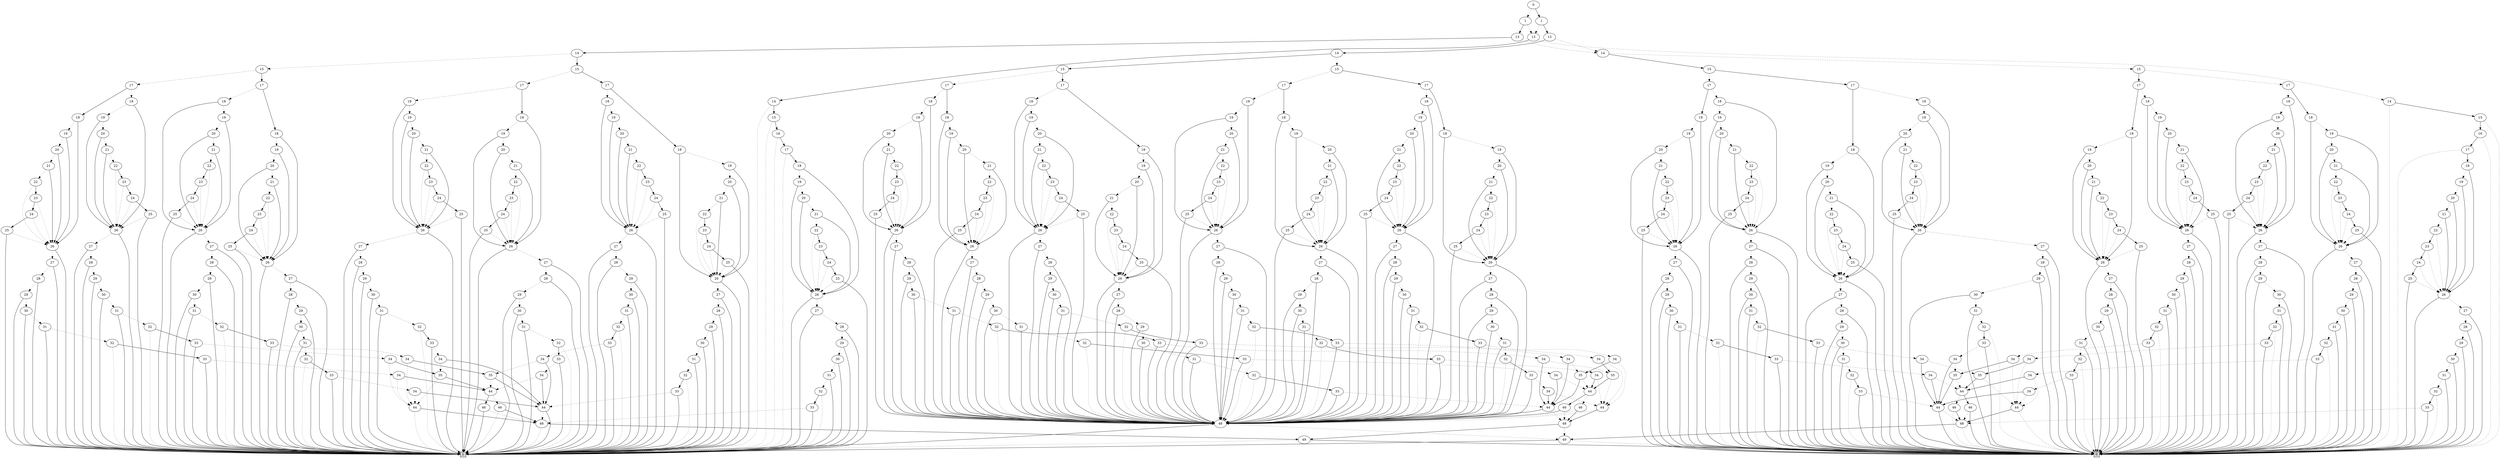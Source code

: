 digraph G {
0 [shape=box, label="0", style=filled, shape=box, height=0.3, width=0.3];
1 [shape=box, label="1", style=filled, shape=box, height=0.3, width=0.3];
161627 [label="0"];
161627 -> 161553 [style=dotted];
161627 -> 161626 [style=filled];
161553 [label="1"];
161553 -> 161551 [style=dotted];
161553 -> 161552 [style=filled];
161551 [label="13"];
161551 -> 155131 [style=dotted];
161551 -> 156282 [style=filled];
155131 [label="14"];
155131 -> 0 [style=dotted];
155131 -> 155130 [style=filled];
155130 [label="15"];
155130 -> 0 [style=dotted];
155130 -> 155129 [style=filled];
155129 [label="16"];
155129 -> 0 [style=dotted];
155129 -> 155128 [style=filled];
155128 [label="17"];
155128 -> 0 [style=dotted];
155128 -> 155091 [style=filled];
155091 [label="18"];
155091 -> 155090 [style=dotted];
155091 -> 42716 [style=filled];
155090 [label="19"];
155090 -> 155089 [style=dotted];
155090 -> 42716 [style=filled];
155089 [label="20"];
155089 -> 155088 [style=dotted];
155089 -> 42716 [style=filled];
155088 [label="21"];
155088 -> 155087 [style=dotted];
155088 -> 42716 [style=filled];
155087 [label="22"];
155087 -> 42716 [style=dotted];
155087 -> 155086 [style=filled];
42716 [label="26"];
42716 -> 42715 [style=dotted];
42716 -> 0 [style=filled];
42715 [label="27"];
42715 -> 42714 [style=dotted];
42715 -> 0 [style=filled];
42714 [label="28"];
42714 -> 42713 [style=dotted];
42714 -> 0 [style=filled];
42713 [label="29"];
42713 -> 42712 [style=dotted];
42713 -> 0 [style=filled];
42712 [label="30"];
42712 -> 42711 [style=dotted];
42712 -> 0 [style=filled];
42711 [label="31"];
42711 -> 42710 [style=dotted];
42711 -> 0 [style=filled];
42710 [label="32"];
42710 -> 0 [style=dotted];
42710 -> 42709 [style=filled];
42709 [label="33"];
42709 -> 4598 [style=dotted];
42709 -> 0 [style=filled];
4598 [label="48"];
4598 -> 0 [style=dotted];
4598 -> 100 [style=filled];
100 [label="49"];
100 -> 0 [style=dotted];
100 -> 1 [style=filled];
155086 [label="23"];
155086 -> 42716 [style=dotted];
155086 -> 155085 [style=filled];
155085 [label="24"];
155085 -> 42716 [style=dotted];
155085 -> 155084 [style=filled];
155084 [label="25"];
155084 -> 42716 [style=dotted];
155084 -> 0 [style=filled];
156282 [label="14"];
156282 -> 1 [style=dotted];
156282 -> 156281 [style=filled];
156281 [label="15"];
156281 -> 1 [style=dotted];
156281 -> 156280 [style=filled];
156280 [label="16"];
156280 -> 1 [style=dotted];
156280 -> 156279 [style=filled];
156279 [label="17"];
156279 -> 1 [style=dotted];
156279 -> 155099 [style=filled];
155099 [label="18"];
155099 -> 155098 [style=dotted];
155099 -> 90773 [style=filled];
155098 [label="19"];
155098 -> 155097 [style=dotted];
155098 -> 90773 [style=filled];
155097 [label="20"];
155097 -> 155096 [style=dotted];
155097 -> 90773 [style=filled];
155096 [label="21"];
155096 -> 155095 [style=dotted];
155096 -> 90773 [style=filled];
155095 [label="22"];
155095 -> 90773 [style=dotted];
155095 -> 155094 [style=filled];
90773 [label="26"];
90773 -> 90772 [style=dotted];
90773 -> 1 [style=filled];
90772 [label="27"];
90772 -> 90771 [style=dotted];
90772 -> 1 [style=filled];
90771 [label="28"];
90771 -> 90770 [style=dotted];
90771 -> 1 [style=filled];
90770 [label="29"];
90770 -> 90769 [style=dotted];
90770 -> 1 [style=filled];
90769 [label="30"];
90769 -> 90768 [style=dotted];
90769 -> 1 [style=filled];
90768 [label="31"];
90768 -> 90767 [style=dotted];
90768 -> 1 [style=filled];
90767 [label="32"];
90767 -> 1 [style=dotted];
90767 -> 90766 [style=filled];
90766 [label="33"];
90766 -> 4600 [style=dotted];
90766 -> 1 [style=filled];
4600 [label="48"];
4600 -> 1 [style=dotted];
4600 -> 101 [style=filled];
101 [label="49"];
101 -> 1 [style=dotted];
101 -> 0 [style=filled];
155094 [label="23"];
155094 -> 90773 [style=dotted];
155094 -> 155093 [style=filled];
155093 [label="24"];
155093 -> 90773 [style=dotted];
155093 -> 155092 [style=filled];
155092 [label="25"];
155092 -> 90773 [style=dotted];
155092 -> 1 [style=filled];
161552 [label="13"];
161552 -> 161255 [style=dotted];
161552 -> 161400 [style=filled];
161255 [label="14"];
161255 -> 161219 [style=dotted];
161255 -> 161254 [style=filled];
161219 [label="15"];
161219 -> 161201 [style=dotted];
161219 -> 161218 [style=filled];
161201 [label="17"];
161201 -> 161192 [style=dotted];
161201 -> 161200 [style=filled];
161192 [label="18"];
161192 -> 161191 [style=dotted];
161192 -> 150350 [style=filled];
161191 [label="19"];
161191 -> 161190 [style=dotted];
161191 -> 150350 [style=filled];
161190 [label="20"];
161190 -> 161189 [style=dotted];
161190 -> 150350 [style=filled];
161189 [label="21"];
161189 -> 161188 [style=dotted];
161189 -> 150350 [style=filled];
161188 [label="22"];
161188 -> 150350 [style=dotted];
161188 -> 161187 [style=filled];
150350 [label="26"];
150350 -> 150349 [style=dotted];
150350 -> 0 [style=filled];
150349 [label="27"];
150349 -> 150348 [style=dotted];
150349 -> 0 [style=filled];
150348 [label="28"];
150348 -> 150347 [style=dotted];
150348 -> 0 [style=filled];
150347 [label="29"];
150347 -> 150346 [style=dotted];
150347 -> 0 [style=filled];
150346 [label="30"];
150346 -> 150345 [style=dotted];
150346 -> 0 [style=filled];
150345 [label="31"];
150345 -> 150344 [style=dotted];
150345 -> 0 [style=filled];
150344 [label="32"];
150344 -> 0 [style=dotted];
150344 -> 150343 [style=filled];
150343 [label="33"];
150343 -> 150342 [style=dotted];
150343 -> 0 [style=filled];
150342 [label="34"];
150342 -> 44871 [style=dotted];
150342 -> 150341 [style=filled];
44871 [label="44"];
44871 -> 0 [style=dotted];
44871 -> 4598 [style=filled];
150341 [label="35"];
150341 -> 44871 [style=dotted];
150341 -> 150340 [style=filled];
150340 [label="44"];
150340 -> 43028 [style=dotted];
150340 -> 134989 [style=filled];
43028 [label="46"];
43028 -> 0 [style=dotted];
43028 -> 4598 [style=filled];
134989 [label="46"];
134989 -> 4598 [style=dotted];
134989 -> 0 [style=filled];
161187 [label="23"];
161187 -> 150350 [style=dotted];
161187 -> 161186 [style=filled];
161186 [label="24"];
161186 -> 150350 [style=dotted];
161186 -> 161185 [style=filled];
161185 [label="25"];
161185 -> 150350 [style=dotted];
161185 -> 0 [style=filled];
161200 [label="18"];
161200 -> 161199 [style=dotted];
161200 -> 150367 [style=filled];
161199 [label="19"];
161199 -> 161198 [style=dotted];
161199 -> 150367 [style=filled];
161198 [label="20"];
161198 -> 161197 [style=dotted];
161198 -> 150367 [style=filled];
161197 [label="21"];
161197 -> 161196 [style=dotted];
161197 -> 150367 [style=filled];
161196 [label="22"];
161196 -> 150367 [style=dotted];
161196 -> 161195 [style=filled];
150367 [label="26"];
150367 -> 150366 [style=dotted];
150367 -> 0 [style=filled];
150366 [label="27"];
150366 -> 150365 [style=dotted];
150366 -> 0 [style=filled];
150365 [label="28"];
150365 -> 150364 [style=dotted];
150365 -> 0 [style=filled];
150364 [label="29"];
150364 -> 150363 [style=dotted];
150364 -> 0 [style=filled];
150363 [label="30"];
150363 -> 150362 [style=dotted];
150363 -> 0 [style=filled];
150362 [label="31"];
150362 -> 150361 [style=dotted];
150362 -> 0 [style=filled];
150361 [label="32"];
150361 -> 0 [style=dotted];
150361 -> 150360 [style=filled];
150360 [label="33"];
150360 -> 150359 [style=dotted];
150360 -> 0 [style=filled];
150359 [label="34"];
150359 -> 44871 [style=dotted];
150359 -> 150340 [style=filled];
161195 [label="23"];
161195 -> 150367 [style=dotted];
161195 -> 161194 [style=filled];
161194 [label="24"];
161194 -> 150367 [style=dotted];
161194 -> 161193 [style=filled];
161193 [label="25"];
161193 -> 150367 [style=dotted];
161193 -> 0 [style=filled];
161218 [label="17"];
161218 -> 161209 [style=dotted];
161218 -> 161217 [style=filled];
161209 [label="18"];
161209 -> 161208 [style=dotted];
161209 -> 150386 [style=filled];
161208 [label="19"];
161208 -> 161207 [style=dotted];
161208 -> 150386 [style=filled];
161207 [label="20"];
161207 -> 161206 [style=dotted];
161207 -> 150386 [style=filled];
161206 [label="21"];
161206 -> 161205 [style=dotted];
161206 -> 150386 [style=filled];
161205 [label="22"];
161205 -> 150386 [style=dotted];
161205 -> 161204 [style=filled];
150386 [label="26"];
150386 -> 150385 [style=dotted];
150386 -> 0 [style=filled];
150385 [label="27"];
150385 -> 150384 [style=dotted];
150385 -> 0 [style=filled];
150384 [label="28"];
150384 -> 150383 [style=dotted];
150384 -> 0 [style=filled];
150383 [label="29"];
150383 -> 150382 [style=dotted];
150383 -> 0 [style=filled];
150382 [label="30"];
150382 -> 150381 [style=dotted];
150382 -> 0 [style=filled];
150381 [label="31"];
150381 -> 150380 [style=dotted];
150381 -> 0 [style=filled];
150380 [label="32"];
150380 -> 0 [style=dotted];
150380 -> 150379 [style=filled];
150379 [label="33"];
150379 -> 150378 [style=dotted];
150379 -> 0 [style=filled];
150378 [label="34"];
150378 -> 44871 [style=dotted];
150378 -> 150377 [style=filled];
150377 [label="35"];
150377 -> 150340 [style=dotted];
150377 -> 134987 [style=filled];
134987 [label="44"];
134987 -> 4598 [style=dotted];
134987 -> 0 [style=filled];
161204 [label="23"];
161204 -> 150386 [style=dotted];
161204 -> 161203 [style=filled];
161203 [label="24"];
161203 -> 150386 [style=dotted];
161203 -> 161202 [style=filled];
161202 [label="25"];
161202 -> 150386 [style=dotted];
161202 -> 0 [style=filled];
161217 [label="18"];
161217 -> 161216 [style=dotted];
161217 -> 150403 [style=filled];
161216 [label="19"];
161216 -> 161215 [style=dotted];
161216 -> 150403 [style=filled];
161215 [label="20"];
161215 -> 161214 [style=dotted];
161215 -> 150403 [style=filled];
161214 [label="21"];
161214 -> 161213 [style=dotted];
161214 -> 150403 [style=filled];
161213 [label="22"];
161213 -> 150403 [style=dotted];
161213 -> 161212 [style=filled];
150403 [label="26"];
150403 -> 150402 [style=dotted];
150403 -> 0 [style=filled];
150402 [label="27"];
150402 -> 150401 [style=dotted];
150402 -> 0 [style=filled];
150401 [label="28"];
150401 -> 150400 [style=dotted];
150401 -> 0 [style=filled];
150400 [label="29"];
150400 -> 150399 [style=dotted];
150400 -> 0 [style=filled];
150399 [label="30"];
150399 -> 150398 [style=dotted];
150399 -> 0 [style=filled];
150398 [label="31"];
150398 -> 150397 [style=dotted];
150398 -> 0 [style=filled];
150397 [label="32"];
150397 -> 0 [style=dotted];
150397 -> 150396 [style=filled];
150396 [label="33"];
150396 -> 150395 [style=dotted];
150396 -> 0 [style=filled];
150395 [label="34"];
150395 -> 44871 [style=dotted];
150395 -> 134987 [style=filled];
161212 [label="23"];
161212 -> 150403 [style=dotted];
161212 -> 161211 [style=filled];
161211 [label="24"];
161211 -> 150403 [style=dotted];
161211 -> 161210 [style=filled];
161210 [label="25"];
161210 -> 150403 [style=dotted];
161210 -> 0 [style=filled];
161254 [label="15"];
161254 -> 161236 [style=dotted];
161254 -> 161253 [style=filled];
161236 [label="17"];
161236 -> 161227 [style=dotted];
161236 -> 161235 [style=filled];
161227 [label="18"];
161227 -> 161226 [style=dotted];
161227 -> 150422 [style=filled];
161226 [label="19"];
161226 -> 161225 [style=dotted];
161226 -> 150422 [style=filled];
161225 [label="20"];
161225 -> 161224 [style=dotted];
161225 -> 150422 [style=filled];
161224 [label="21"];
161224 -> 161223 [style=dotted];
161224 -> 150422 [style=filled];
161223 [label="22"];
161223 -> 150422 [style=dotted];
161223 -> 161222 [style=filled];
150422 [label="26"];
150422 -> 150421 [style=dotted];
150422 -> 0 [style=filled];
150421 [label="27"];
150421 -> 150420 [style=dotted];
150421 -> 0 [style=filled];
150420 [label="28"];
150420 -> 150419 [style=dotted];
150420 -> 0 [style=filled];
150419 [label="29"];
150419 -> 150418 [style=dotted];
150419 -> 0 [style=filled];
150418 [label="30"];
150418 -> 150417 [style=dotted];
150418 -> 0 [style=filled];
150417 [label="31"];
150417 -> 150416 [style=dotted];
150417 -> 0 [style=filled];
150416 [label="32"];
150416 -> 0 [style=dotted];
150416 -> 150415 [style=filled];
150415 [label="33"];
150415 -> 150414 [style=dotted];
150415 -> 0 [style=filled];
150414 [label="34"];
150414 -> 150341 [style=dotted];
150414 -> 134987 [style=filled];
161222 [label="23"];
161222 -> 150422 [style=dotted];
161222 -> 161221 [style=filled];
161221 [label="24"];
161221 -> 150422 [style=dotted];
161221 -> 161220 [style=filled];
161220 [label="25"];
161220 -> 150422 [style=dotted];
161220 -> 0 [style=filled];
161235 [label="18"];
161235 -> 161234 [style=dotted];
161235 -> 150439 [style=filled];
161234 [label="19"];
161234 -> 161233 [style=dotted];
161234 -> 150439 [style=filled];
161233 [label="20"];
161233 -> 161232 [style=dotted];
161233 -> 150439 [style=filled];
161232 [label="21"];
161232 -> 161231 [style=dotted];
161232 -> 150439 [style=filled];
161231 [label="22"];
161231 -> 150439 [style=dotted];
161231 -> 161230 [style=filled];
150439 [label="26"];
150439 -> 150438 [style=dotted];
150439 -> 0 [style=filled];
150438 [label="27"];
150438 -> 150437 [style=dotted];
150438 -> 0 [style=filled];
150437 [label="28"];
150437 -> 150436 [style=dotted];
150437 -> 0 [style=filled];
150436 [label="29"];
150436 -> 150435 [style=dotted];
150436 -> 0 [style=filled];
150435 [label="30"];
150435 -> 150434 [style=dotted];
150435 -> 0 [style=filled];
150434 [label="31"];
150434 -> 150433 [style=dotted];
150434 -> 0 [style=filled];
150433 [label="32"];
150433 -> 0 [style=dotted];
150433 -> 150432 [style=filled];
150432 [label="33"];
150432 -> 150431 [style=dotted];
150432 -> 0 [style=filled];
150431 [label="34"];
150431 -> 150340 [style=dotted];
150431 -> 134987 [style=filled];
161230 [label="23"];
161230 -> 150439 [style=dotted];
161230 -> 161229 [style=filled];
161229 [label="24"];
161229 -> 150439 [style=dotted];
161229 -> 161228 [style=filled];
161228 [label="25"];
161228 -> 150439 [style=dotted];
161228 -> 0 [style=filled];
161253 [label="17"];
161253 -> 161244 [style=dotted];
161253 -> 161252 [style=filled];
161244 [label="18"];
161244 -> 161243 [style=dotted];
161244 -> 150457 [style=filled];
161243 [label="19"];
161243 -> 161242 [style=dotted];
161243 -> 150457 [style=filled];
161242 [label="20"];
161242 -> 161241 [style=dotted];
161242 -> 150457 [style=filled];
161241 [label="21"];
161241 -> 161240 [style=dotted];
161241 -> 150457 [style=filled];
161240 [label="22"];
161240 -> 150457 [style=dotted];
161240 -> 161239 [style=filled];
150457 [label="26"];
150457 -> 150456 [style=dotted];
150457 -> 0 [style=filled];
150456 [label="27"];
150456 -> 150455 [style=dotted];
150456 -> 0 [style=filled];
150455 [label="28"];
150455 -> 150454 [style=dotted];
150455 -> 0 [style=filled];
150454 [label="29"];
150454 -> 150453 [style=dotted];
150454 -> 0 [style=filled];
150453 [label="30"];
150453 -> 150452 [style=dotted];
150453 -> 0 [style=filled];
150452 [label="31"];
150452 -> 150451 [style=dotted];
150452 -> 0 [style=filled];
150451 [label="32"];
150451 -> 0 [style=dotted];
150451 -> 150450 [style=filled];
150450 [label="33"];
150450 -> 150449 [style=dotted];
150450 -> 0 [style=filled];
150449 [label="34"];
150449 -> 150377 [style=dotted];
150449 -> 134987 [style=filled];
161239 [label="23"];
161239 -> 150457 [style=dotted];
161239 -> 161238 [style=filled];
161238 [label="24"];
161238 -> 150457 [style=dotted];
161238 -> 161237 [style=filled];
161237 [label="25"];
161237 -> 150457 [style=dotted];
161237 -> 0 [style=filled];
161252 [label="18"];
161252 -> 161251 [style=dotted];
161252 -> 150473 [style=filled];
161251 [label="19"];
161251 -> 161250 [style=dotted];
161251 -> 150473 [style=filled];
161250 [label="20"];
161250 -> 161249 [style=dotted];
161250 -> 150473 [style=filled];
161249 [label="21"];
161249 -> 161248 [style=dotted];
161249 -> 150473 [style=filled];
161248 [label="22"];
161248 -> 150473 [style=dotted];
161248 -> 161247 [style=filled];
150473 [label="26"];
150473 -> 150472 [style=dotted];
150473 -> 0 [style=filled];
150472 [label="27"];
150472 -> 150471 [style=dotted];
150472 -> 0 [style=filled];
150471 [label="28"];
150471 -> 150470 [style=dotted];
150471 -> 0 [style=filled];
150470 [label="29"];
150470 -> 150469 [style=dotted];
150470 -> 0 [style=filled];
150469 [label="30"];
150469 -> 150468 [style=dotted];
150469 -> 0 [style=filled];
150468 [label="31"];
150468 -> 150467 [style=dotted];
150468 -> 0 [style=filled];
150467 [label="32"];
150467 -> 0 [style=dotted];
150467 -> 150466 [style=filled];
150466 [label="33"];
150466 -> 134987 [style=dotted];
150466 -> 0 [style=filled];
161247 [label="23"];
161247 -> 150473 [style=dotted];
161247 -> 161246 [style=filled];
161246 [label="24"];
161246 -> 150473 [style=dotted];
161246 -> 161245 [style=filled];
161245 [label="25"];
161245 -> 150473 [style=dotted];
161245 -> 0 [style=filled];
161400 [label="14"];
161400 -> 161364 [style=dotted];
161400 -> 161399 [style=filled];
161364 [label="15"];
161364 -> 161346 [style=dotted];
161364 -> 161363 [style=filled];
161346 [label="17"];
161346 -> 161337 [style=dotted];
161346 -> 161345 [style=filled];
161337 [label="18"];
161337 -> 161336 [style=dotted];
161337 -> 150644 [style=filled];
161336 [label="19"];
161336 -> 161335 [style=dotted];
161336 -> 150644 [style=filled];
161335 [label="20"];
161335 -> 161334 [style=dotted];
161335 -> 150644 [style=filled];
161334 [label="21"];
161334 -> 161333 [style=dotted];
161334 -> 150644 [style=filled];
161333 [label="22"];
161333 -> 150644 [style=dotted];
161333 -> 161332 [style=filled];
150644 [label="26"];
150644 -> 150643 [style=dotted];
150644 -> 1 [style=filled];
150643 [label="27"];
150643 -> 150642 [style=dotted];
150643 -> 1 [style=filled];
150642 [label="28"];
150642 -> 150641 [style=dotted];
150642 -> 1 [style=filled];
150641 [label="29"];
150641 -> 150640 [style=dotted];
150641 -> 1 [style=filled];
150640 [label="30"];
150640 -> 150639 [style=dotted];
150640 -> 1 [style=filled];
150639 [label="31"];
150639 -> 150638 [style=dotted];
150639 -> 1 [style=filled];
150638 [label="32"];
150638 -> 1 [style=dotted];
150638 -> 150637 [style=filled];
150637 [label="33"];
150637 -> 150636 [style=dotted];
150637 -> 1 [style=filled];
150636 [label="34"];
150636 -> 45323 [style=dotted];
150636 -> 150635 [style=filled];
45323 [label="44"];
45323 -> 1 [style=dotted];
45323 -> 4600 [style=filled];
150635 [label="35"];
150635 -> 45323 [style=dotted];
150635 -> 150634 [style=filled];
150634 [label="44"];
150634 -> 43083 [style=dotted];
150634 -> 136563 [style=filled];
43083 [label="46"];
43083 -> 1 [style=dotted];
43083 -> 4600 [style=filled];
136563 [label="46"];
136563 -> 4600 [style=dotted];
136563 -> 1 [style=filled];
161332 [label="23"];
161332 -> 150644 [style=dotted];
161332 -> 161331 [style=filled];
161331 [label="24"];
161331 -> 150644 [style=dotted];
161331 -> 161330 [style=filled];
161330 [label="25"];
161330 -> 150644 [style=dotted];
161330 -> 1 [style=filled];
161345 [label="18"];
161345 -> 161344 [style=dotted];
161345 -> 150661 [style=filled];
161344 [label="19"];
161344 -> 161343 [style=dotted];
161344 -> 150661 [style=filled];
161343 [label="20"];
161343 -> 161342 [style=dotted];
161343 -> 150661 [style=filled];
161342 [label="21"];
161342 -> 161341 [style=dotted];
161342 -> 150661 [style=filled];
161341 [label="22"];
161341 -> 150661 [style=dotted];
161341 -> 161340 [style=filled];
150661 [label="26"];
150661 -> 150660 [style=dotted];
150661 -> 1 [style=filled];
150660 [label="27"];
150660 -> 150659 [style=dotted];
150660 -> 1 [style=filled];
150659 [label="28"];
150659 -> 150658 [style=dotted];
150659 -> 1 [style=filled];
150658 [label="29"];
150658 -> 150657 [style=dotted];
150658 -> 1 [style=filled];
150657 [label="30"];
150657 -> 150656 [style=dotted];
150657 -> 1 [style=filled];
150656 [label="31"];
150656 -> 150655 [style=dotted];
150656 -> 1 [style=filled];
150655 [label="32"];
150655 -> 1 [style=dotted];
150655 -> 150654 [style=filled];
150654 [label="33"];
150654 -> 150653 [style=dotted];
150654 -> 1 [style=filled];
150653 [label="34"];
150653 -> 45323 [style=dotted];
150653 -> 150634 [style=filled];
161340 [label="23"];
161340 -> 150661 [style=dotted];
161340 -> 161339 [style=filled];
161339 [label="24"];
161339 -> 150661 [style=dotted];
161339 -> 161338 [style=filled];
161338 [label="25"];
161338 -> 150661 [style=dotted];
161338 -> 1 [style=filled];
161363 [label="17"];
161363 -> 161354 [style=dotted];
161363 -> 161362 [style=filled];
161354 [label="18"];
161354 -> 161353 [style=dotted];
161354 -> 150680 [style=filled];
161353 [label="19"];
161353 -> 161352 [style=dotted];
161353 -> 150680 [style=filled];
161352 [label="20"];
161352 -> 161351 [style=dotted];
161352 -> 150680 [style=filled];
161351 [label="21"];
161351 -> 161350 [style=dotted];
161351 -> 150680 [style=filled];
161350 [label="22"];
161350 -> 150680 [style=dotted];
161350 -> 161349 [style=filled];
150680 [label="26"];
150680 -> 150679 [style=dotted];
150680 -> 1 [style=filled];
150679 [label="27"];
150679 -> 150678 [style=dotted];
150679 -> 1 [style=filled];
150678 [label="28"];
150678 -> 150677 [style=dotted];
150678 -> 1 [style=filled];
150677 [label="29"];
150677 -> 150676 [style=dotted];
150677 -> 1 [style=filled];
150676 [label="30"];
150676 -> 150675 [style=dotted];
150676 -> 1 [style=filled];
150675 [label="31"];
150675 -> 150674 [style=dotted];
150675 -> 1 [style=filled];
150674 [label="32"];
150674 -> 1 [style=dotted];
150674 -> 150673 [style=filled];
150673 [label="33"];
150673 -> 150672 [style=dotted];
150673 -> 1 [style=filled];
150672 [label="34"];
150672 -> 45323 [style=dotted];
150672 -> 150671 [style=filled];
150671 [label="35"];
150671 -> 150634 [style=dotted];
150671 -> 136561 [style=filled];
136561 [label="44"];
136561 -> 4600 [style=dotted];
136561 -> 1 [style=filled];
161349 [label="23"];
161349 -> 150680 [style=dotted];
161349 -> 161348 [style=filled];
161348 [label="24"];
161348 -> 150680 [style=dotted];
161348 -> 161347 [style=filled];
161347 [label="25"];
161347 -> 150680 [style=dotted];
161347 -> 1 [style=filled];
161362 [label="18"];
161362 -> 161361 [style=dotted];
161362 -> 150697 [style=filled];
161361 [label="19"];
161361 -> 161360 [style=dotted];
161361 -> 150697 [style=filled];
161360 [label="20"];
161360 -> 161359 [style=dotted];
161360 -> 150697 [style=filled];
161359 [label="21"];
161359 -> 161358 [style=dotted];
161359 -> 150697 [style=filled];
161358 [label="22"];
161358 -> 150697 [style=dotted];
161358 -> 161357 [style=filled];
150697 [label="26"];
150697 -> 150696 [style=dotted];
150697 -> 1 [style=filled];
150696 [label="27"];
150696 -> 150695 [style=dotted];
150696 -> 1 [style=filled];
150695 [label="28"];
150695 -> 150694 [style=dotted];
150695 -> 1 [style=filled];
150694 [label="29"];
150694 -> 150693 [style=dotted];
150694 -> 1 [style=filled];
150693 [label="30"];
150693 -> 150692 [style=dotted];
150693 -> 1 [style=filled];
150692 [label="31"];
150692 -> 150691 [style=dotted];
150692 -> 1 [style=filled];
150691 [label="32"];
150691 -> 1 [style=dotted];
150691 -> 150690 [style=filled];
150690 [label="33"];
150690 -> 150689 [style=dotted];
150690 -> 1 [style=filled];
150689 [label="34"];
150689 -> 45323 [style=dotted];
150689 -> 136561 [style=filled];
161357 [label="23"];
161357 -> 150697 [style=dotted];
161357 -> 161356 [style=filled];
161356 [label="24"];
161356 -> 150697 [style=dotted];
161356 -> 161355 [style=filled];
161355 [label="25"];
161355 -> 150697 [style=dotted];
161355 -> 1 [style=filled];
161399 [label="15"];
161399 -> 161381 [style=dotted];
161399 -> 161398 [style=filled];
161381 [label="17"];
161381 -> 161372 [style=dotted];
161381 -> 161380 [style=filled];
161372 [label="18"];
161372 -> 161371 [style=dotted];
161372 -> 150716 [style=filled];
161371 [label="19"];
161371 -> 161370 [style=dotted];
161371 -> 150716 [style=filled];
161370 [label="20"];
161370 -> 161369 [style=dotted];
161370 -> 150716 [style=filled];
161369 [label="21"];
161369 -> 161368 [style=dotted];
161369 -> 150716 [style=filled];
161368 [label="22"];
161368 -> 150716 [style=dotted];
161368 -> 161367 [style=filled];
150716 [label="26"];
150716 -> 150715 [style=dotted];
150716 -> 1 [style=filled];
150715 [label="27"];
150715 -> 150714 [style=dotted];
150715 -> 1 [style=filled];
150714 [label="28"];
150714 -> 150713 [style=dotted];
150714 -> 1 [style=filled];
150713 [label="29"];
150713 -> 150712 [style=dotted];
150713 -> 1 [style=filled];
150712 [label="30"];
150712 -> 150711 [style=dotted];
150712 -> 1 [style=filled];
150711 [label="31"];
150711 -> 150710 [style=dotted];
150711 -> 1 [style=filled];
150710 [label="32"];
150710 -> 1 [style=dotted];
150710 -> 150709 [style=filled];
150709 [label="33"];
150709 -> 150708 [style=dotted];
150709 -> 1 [style=filled];
150708 [label="34"];
150708 -> 150635 [style=dotted];
150708 -> 136561 [style=filled];
161367 [label="23"];
161367 -> 150716 [style=dotted];
161367 -> 161366 [style=filled];
161366 [label="24"];
161366 -> 150716 [style=dotted];
161366 -> 161365 [style=filled];
161365 [label="25"];
161365 -> 150716 [style=dotted];
161365 -> 1 [style=filled];
161380 [label="18"];
161380 -> 161379 [style=dotted];
161380 -> 150733 [style=filled];
161379 [label="19"];
161379 -> 161378 [style=dotted];
161379 -> 150733 [style=filled];
161378 [label="20"];
161378 -> 161377 [style=dotted];
161378 -> 150733 [style=filled];
161377 [label="21"];
161377 -> 161376 [style=dotted];
161377 -> 150733 [style=filled];
161376 [label="22"];
161376 -> 150733 [style=dotted];
161376 -> 161375 [style=filled];
150733 [label="26"];
150733 -> 150732 [style=dotted];
150733 -> 1 [style=filled];
150732 [label="27"];
150732 -> 150731 [style=dotted];
150732 -> 1 [style=filled];
150731 [label="28"];
150731 -> 150730 [style=dotted];
150731 -> 1 [style=filled];
150730 [label="29"];
150730 -> 150729 [style=dotted];
150730 -> 1 [style=filled];
150729 [label="30"];
150729 -> 150728 [style=dotted];
150729 -> 1 [style=filled];
150728 [label="31"];
150728 -> 150727 [style=dotted];
150728 -> 1 [style=filled];
150727 [label="32"];
150727 -> 1 [style=dotted];
150727 -> 150726 [style=filled];
150726 [label="33"];
150726 -> 150725 [style=dotted];
150726 -> 1 [style=filled];
150725 [label="34"];
150725 -> 150634 [style=dotted];
150725 -> 136561 [style=filled];
161375 [label="23"];
161375 -> 150733 [style=dotted];
161375 -> 161374 [style=filled];
161374 [label="24"];
161374 -> 150733 [style=dotted];
161374 -> 161373 [style=filled];
161373 [label="25"];
161373 -> 150733 [style=dotted];
161373 -> 1 [style=filled];
161398 [label="17"];
161398 -> 161389 [style=dotted];
161398 -> 161397 [style=filled];
161389 [label="18"];
161389 -> 161388 [style=dotted];
161389 -> 150751 [style=filled];
161388 [label="19"];
161388 -> 161387 [style=dotted];
161388 -> 150751 [style=filled];
161387 [label="20"];
161387 -> 161386 [style=dotted];
161387 -> 150751 [style=filled];
161386 [label="21"];
161386 -> 161385 [style=dotted];
161386 -> 150751 [style=filled];
161385 [label="22"];
161385 -> 150751 [style=dotted];
161385 -> 161384 [style=filled];
150751 [label="26"];
150751 -> 150750 [style=dotted];
150751 -> 1 [style=filled];
150750 [label="27"];
150750 -> 150749 [style=dotted];
150750 -> 1 [style=filled];
150749 [label="28"];
150749 -> 150748 [style=dotted];
150749 -> 1 [style=filled];
150748 [label="29"];
150748 -> 150747 [style=dotted];
150748 -> 1 [style=filled];
150747 [label="30"];
150747 -> 150746 [style=dotted];
150747 -> 1 [style=filled];
150746 [label="31"];
150746 -> 150745 [style=dotted];
150746 -> 1 [style=filled];
150745 [label="32"];
150745 -> 1 [style=dotted];
150745 -> 150744 [style=filled];
150744 [label="33"];
150744 -> 150743 [style=dotted];
150744 -> 1 [style=filled];
150743 [label="34"];
150743 -> 150671 [style=dotted];
150743 -> 136561 [style=filled];
161384 [label="23"];
161384 -> 150751 [style=dotted];
161384 -> 161383 [style=filled];
161383 [label="24"];
161383 -> 150751 [style=dotted];
161383 -> 161382 [style=filled];
161382 [label="25"];
161382 -> 150751 [style=dotted];
161382 -> 1 [style=filled];
161397 [label="18"];
161397 -> 161396 [style=dotted];
161397 -> 150767 [style=filled];
161396 [label="19"];
161396 -> 161395 [style=dotted];
161396 -> 150767 [style=filled];
161395 [label="20"];
161395 -> 161394 [style=dotted];
161395 -> 150767 [style=filled];
161394 [label="21"];
161394 -> 161393 [style=dotted];
161394 -> 150767 [style=filled];
161393 [label="22"];
161393 -> 150767 [style=dotted];
161393 -> 161392 [style=filled];
150767 [label="26"];
150767 -> 150766 [style=dotted];
150767 -> 1 [style=filled];
150766 [label="27"];
150766 -> 150765 [style=dotted];
150766 -> 1 [style=filled];
150765 [label="28"];
150765 -> 150764 [style=dotted];
150765 -> 1 [style=filled];
150764 [label="29"];
150764 -> 150763 [style=dotted];
150764 -> 1 [style=filled];
150763 [label="30"];
150763 -> 150762 [style=dotted];
150763 -> 1 [style=filled];
150762 [label="31"];
150762 -> 150761 [style=dotted];
150762 -> 1 [style=filled];
150761 [label="32"];
150761 -> 1 [style=dotted];
150761 -> 150760 [style=filled];
150760 [label="33"];
150760 -> 136561 [style=dotted];
150760 -> 1 [style=filled];
161392 [label="23"];
161392 -> 150767 [style=dotted];
161392 -> 161391 [style=filled];
161391 [label="24"];
161391 -> 150767 [style=dotted];
161391 -> 161390 [style=filled];
161390 [label="25"];
161390 -> 150767 [style=dotted];
161390 -> 1 [style=filled];
161626 [label="1"];
161626 -> 161551 [style=dotted];
161626 -> 161625 [style=filled];
161625 [label="13"];
161625 -> 161255 [style=dotted];
161625 -> 161624 [style=filled];
161624 [label="14"];
161624 -> 161588 [style=dotted];
161624 -> 161623 [style=filled];
161588 [label="15"];
161588 -> 161570 [style=dotted];
161588 -> 161587 [style=filled];
161570 [label="17"];
161570 -> 161561 [style=dotted];
161570 -> 161569 [style=filled];
161561 [label="18"];
161561 -> 161560 [style=dotted];
161561 -> 151660 [style=filled];
161560 [label="19"];
161560 -> 161559 [style=dotted];
161560 -> 151660 [style=filled];
161559 [label="20"];
161559 -> 161558 [style=dotted];
161559 -> 151660 [style=filled];
161558 [label="21"];
161558 -> 161557 [style=dotted];
161558 -> 151660 [style=filled];
161557 [label="22"];
161557 -> 151660 [style=dotted];
161557 -> 161556 [style=filled];
151660 [label="26"];
151660 -> 151659 [style=dotted];
151660 -> 42471 [style=filled];
151659 [label="27"];
151659 -> 151658 [style=dotted];
151659 -> 42471 [style=filled];
151658 [label="28"];
151658 -> 151657 [style=dotted];
151658 -> 42471 [style=filled];
151657 [label="29"];
151657 -> 151656 [style=dotted];
151657 -> 42471 [style=filled];
151656 [label="30"];
151656 -> 151655 [style=dotted];
151656 -> 42471 [style=filled];
151655 [label="31"];
151655 -> 151654 [style=dotted];
151655 -> 42471 [style=filled];
151654 [label="32"];
151654 -> 42471 [style=dotted];
151654 -> 151653 [style=filled];
42471 [label="48"];
42471 -> 100 [style=dotted];
42471 -> 1 [style=filled];
151653 [label="33"];
151653 -> 151652 [style=dotted];
151653 -> 42471 [style=filled];
151652 [label="34"];
151652 -> 146202 [style=dotted];
151652 -> 151651 [style=filled];
146202 [label="44"];
146202 -> 42471 [style=dotted];
146202 -> 42616 [style=filled];
42616 [label="48"];
42616 -> 100 [style=dotted];
42616 -> 101 [style=filled];
151651 [label="35"];
151651 -> 146202 [style=dotted];
151651 -> 151650 [style=filled];
151650 [label="44"];
151650 -> 146162 [style=dotted];
151650 -> 146160 [style=filled];
146162 [label="46"];
146162 -> 42471 [style=dotted];
146162 -> 42616 [style=filled];
146160 [label="46"];
146160 -> 42616 [style=dotted];
146160 -> 42471 [style=filled];
161556 [label="23"];
161556 -> 151660 [style=dotted];
161556 -> 161555 [style=filled];
161555 [label="24"];
161555 -> 151660 [style=dotted];
161555 -> 161554 [style=filled];
161554 [label="25"];
161554 -> 151660 [style=dotted];
161554 -> 42471 [style=filled];
161569 [label="18"];
161569 -> 161568 [style=dotted];
161569 -> 151677 [style=filled];
161568 [label="19"];
161568 -> 161567 [style=dotted];
161568 -> 151677 [style=filled];
161567 [label="20"];
161567 -> 161566 [style=dotted];
161567 -> 151677 [style=filled];
161566 [label="21"];
161566 -> 161565 [style=dotted];
161566 -> 151677 [style=filled];
161565 [label="22"];
161565 -> 151677 [style=dotted];
161565 -> 161564 [style=filled];
151677 [label="26"];
151677 -> 151676 [style=dotted];
151677 -> 42471 [style=filled];
151676 [label="27"];
151676 -> 151675 [style=dotted];
151676 -> 42471 [style=filled];
151675 [label="28"];
151675 -> 151674 [style=dotted];
151675 -> 42471 [style=filled];
151674 [label="29"];
151674 -> 151673 [style=dotted];
151674 -> 42471 [style=filled];
151673 [label="30"];
151673 -> 151672 [style=dotted];
151673 -> 42471 [style=filled];
151672 [label="31"];
151672 -> 151671 [style=dotted];
151672 -> 42471 [style=filled];
151671 [label="32"];
151671 -> 42471 [style=dotted];
151671 -> 151670 [style=filled];
151670 [label="33"];
151670 -> 151669 [style=dotted];
151670 -> 42471 [style=filled];
151669 [label="34"];
151669 -> 146202 [style=dotted];
151669 -> 151650 [style=filled];
161564 [label="23"];
161564 -> 151677 [style=dotted];
161564 -> 161563 [style=filled];
161563 [label="24"];
161563 -> 151677 [style=dotted];
161563 -> 161562 [style=filled];
161562 [label="25"];
161562 -> 151677 [style=dotted];
161562 -> 42471 [style=filled];
161587 [label="17"];
161587 -> 161578 [style=dotted];
161587 -> 161586 [style=filled];
161578 [label="18"];
161578 -> 161577 [style=dotted];
161578 -> 151696 [style=filled];
161577 [label="19"];
161577 -> 161576 [style=dotted];
161577 -> 151696 [style=filled];
161576 [label="20"];
161576 -> 161575 [style=dotted];
161576 -> 151696 [style=filled];
161575 [label="21"];
161575 -> 161574 [style=dotted];
161575 -> 151696 [style=filled];
161574 [label="22"];
161574 -> 151696 [style=dotted];
161574 -> 161573 [style=filled];
151696 [label="26"];
151696 -> 151695 [style=dotted];
151696 -> 42471 [style=filled];
151695 [label="27"];
151695 -> 151694 [style=dotted];
151695 -> 42471 [style=filled];
151694 [label="28"];
151694 -> 151693 [style=dotted];
151694 -> 42471 [style=filled];
151693 [label="29"];
151693 -> 151692 [style=dotted];
151693 -> 42471 [style=filled];
151692 [label="30"];
151692 -> 151691 [style=dotted];
151692 -> 42471 [style=filled];
151691 [label="31"];
151691 -> 151690 [style=dotted];
151691 -> 42471 [style=filled];
151690 [label="32"];
151690 -> 42471 [style=dotted];
151690 -> 151689 [style=filled];
151689 [label="33"];
151689 -> 151688 [style=dotted];
151689 -> 42471 [style=filled];
151688 [label="34"];
151688 -> 146202 [style=dotted];
151688 -> 151687 [style=filled];
151687 [label="35"];
151687 -> 151650 [style=dotted];
151687 -> 146201 [style=filled];
146201 [label="44"];
146201 -> 42616 [style=dotted];
146201 -> 42471 [style=filled];
161573 [label="23"];
161573 -> 151696 [style=dotted];
161573 -> 161572 [style=filled];
161572 [label="24"];
161572 -> 151696 [style=dotted];
161572 -> 161571 [style=filled];
161571 [label="25"];
161571 -> 151696 [style=dotted];
161571 -> 42471 [style=filled];
161586 [label="18"];
161586 -> 161585 [style=dotted];
161586 -> 151713 [style=filled];
161585 [label="19"];
161585 -> 161584 [style=dotted];
161585 -> 151713 [style=filled];
161584 [label="20"];
161584 -> 161583 [style=dotted];
161584 -> 151713 [style=filled];
161583 [label="21"];
161583 -> 161582 [style=dotted];
161583 -> 151713 [style=filled];
161582 [label="22"];
161582 -> 151713 [style=dotted];
161582 -> 161581 [style=filled];
151713 [label="26"];
151713 -> 151712 [style=dotted];
151713 -> 42471 [style=filled];
151712 [label="27"];
151712 -> 151711 [style=dotted];
151712 -> 42471 [style=filled];
151711 [label="28"];
151711 -> 151710 [style=dotted];
151711 -> 42471 [style=filled];
151710 [label="29"];
151710 -> 151709 [style=dotted];
151710 -> 42471 [style=filled];
151709 [label="30"];
151709 -> 151708 [style=dotted];
151709 -> 42471 [style=filled];
151708 [label="31"];
151708 -> 151707 [style=dotted];
151708 -> 42471 [style=filled];
151707 [label="32"];
151707 -> 42471 [style=dotted];
151707 -> 151706 [style=filled];
151706 [label="33"];
151706 -> 151705 [style=dotted];
151706 -> 42471 [style=filled];
151705 [label="34"];
151705 -> 146202 [style=dotted];
151705 -> 146201 [style=filled];
161581 [label="23"];
161581 -> 151713 [style=dotted];
161581 -> 161580 [style=filled];
161580 [label="24"];
161580 -> 151713 [style=dotted];
161580 -> 161579 [style=filled];
161579 [label="25"];
161579 -> 151713 [style=dotted];
161579 -> 42471 [style=filled];
161623 [label="15"];
161623 -> 161605 [style=dotted];
161623 -> 161622 [style=filled];
161605 [label="17"];
161605 -> 161596 [style=dotted];
161605 -> 161604 [style=filled];
161596 [label="18"];
161596 -> 161595 [style=dotted];
161596 -> 151732 [style=filled];
161595 [label="19"];
161595 -> 161594 [style=dotted];
161595 -> 151732 [style=filled];
161594 [label="20"];
161594 -> 161593 [style=dotted];
161594 -> 151732 [style=filled];
161593 [label="21"];
161593 -> 161592 [style=dotted];
161593 -> 151732 [style=filled];
161592 [label="22"];
161592 -> 151732 [style=dotted];
161592 -> 161591 [style=filled];
151732 [label="26"];
151732 -> 151731 [style=dotted];
151732 -> 42471 [style=filled];
151731 [label="27"];
151731 -> 151730 [style=dotted];
151731 -> 42471 [style=filled];
151730 [label="28"];
151730 -> 151729 [style=dotted];
151730 -> 42471 [style=filled];
151729 [label="29"];
151729 -> 151728 [style=dotted];
151729 -> 42471 [style=filled];
151728 [label="30"];
151728 -> 151727 [style=dotted];
151728 -> 42471 [style=filled];
151727 [label="31"];
151727 -> 151726 [style=dotted];
151727 -> 42471 [style=filled];
151726 [label="32"];
151726 -> 42471 [style=dotted];
151726 -> 151725 [style=filled];
151725 [label="33"];
151725 -> 151724 [style=dotted];
151725 -> 42471 [style=filled];
151724 [label="34"];
151724 -> 151651 [style=dotted];
151724 -> 146201 [style=filled];
161591 [label="23"];
161591 -> 151732 [style=dotted];
161591 -> 161590 [style=filled];
161590 [label="24"];
161590 -> 151732 [style=dotted];
161590 -> 161589 [style=filled];
161589 [label="25"];
161589 -> 151732 [style=dotted];
161589 -> 42471 [style=filled];
161604 [label="18"];
161604 -> 161603 [style=dotted];
161604 -> 151749 [style=filled];
161603 [label="19"];
161603 -> 161602 [style=dotted];
161603 -> 151749 [style=filled];
161602 [label="20"];
161602 -> 161601 [style=dotted];
161602 -> 151749 [style=filled];
161601 [label="21"];
161601 -> 161600 [style=dotted];
161601 -> 151749 [style=filled];
161600 [label="22"];
161600 -> 151749 [style=dotted];
161600 -> 161599 [style=filled];
151749 [label="26"];
151749 -> 151748 [style=dotted];
151749 -> 42471 [style=filled];
151748 [label="27"];
151748 -> 151747 [style=dotted];
151748 -> 42471 [style=filled];
151747 [label="28"];
151747 -> 151746 [style=dotted];
151747 -> 42471 [style=filled];
151746 [label="29"];
151746 -> 151745 [style=dotted];
151746 -> 42471 [style=filled];
151745 [label="30"];
151745 -> 151744 [style=dotted];
151745 -> 42471 [style=filled];
151744 [label="31"];
151744 -> 151743 [style=dotted];
151744 -> 42471 [style=filled];
151743 [label="32"];
151743 -> 42471 [style=dotted];
151743 -> 151742 [style=filled];
151742 [label="33"];
151742 -> 151741 [style=dotted];
151742 -> 42471 [style=filled];
151741 [label="34"];
151741 -> 151650 [style=dotted];
151741 -> 146201 [style=filled];
161599 [label="23"];
161599 -> 151749 [style=dotted];
161599 -> 161598 [style=filled];
161598 [label="24"];
161598 -> 151749 [style=dotted];
161598 -> 161597 [style=filled];
161597 [label="25"];
161597 -> 151749 [style=dotted];
161597 -> 42471 [style=filled];
161622 [label="17"];
161622 -> 161613 [style=dotted];
161622 -> 161621 [style=filled];
161613 [label="18"];
161613 -> 161612 [style=dotted];
161613 -> 151767 [style=filled];
161612 [label="19"];
161612 -> 161611 [style=dotted];
161612 -> 151767 [style=filled];
161611 [label="20"];
161611 -> 161610 [style=dotted];
161611 -> 151767 [style=filled];
161610 [label="21"];
161610 -> 161609 [style=dotted];
161610 -> 151767 [style=filled];
161609 [label="22"];
161609 -> 151767 [style=dotted];
161609 -> 161608 [style=filled];
151767 [label="26"];
151767 -> 151766 [style=dotted];
151767 -> 42471 [style=filled];
151766 [label="27"];
151766 -> 151765 [style=dotted];
151766 -> 42471 [style=filled];
151765 [label="28"];
151765 -> 151764 [style=dotted];
151765 -> 42471 [style=filled];
151764 [label="29"];
151764 -> 151763 [style=dotted];
151764 -> 42471 [style=filled];
151763 [label="30"];
151763 -> 151762 [style=dotted];
151763 -> 42471 [style=filled];
151762 [label="31"];
151762 -> 151761 [style=dotted];
151762 -> 42471 [style=filled];
151761 [label="32"];
151761 -> 42471 [style=dotted];
151761 -> 151760 [style=filled];
151760 [label="33"];
151760 -> 151759 [style=dotted];
151760 -> 42471 [style=filled];
151759 [label="34"];
151759 -> 151687 [style=dotted];
151759 -> 146201 [style=filled];
161608 [label="23"];
161608 -> 151767 [style=dotted];
161608 -> 161607 [style=filled];
161607 [label="24"];
161607 -> 151767 [style=dotted];
161607 -> 161606 [style=filled];
161606 [label="25"];
161606 -> 151767 [style=dotted];
161606 -> 42471 [style=filled];
161621 [label="18"];
161621 -> 161620 [style=dotted];
161621 -> 151783 [style=filled];
161620 [label="19"];
161620 -> 161619 [style=dotted];
161620 -> 151783 [style=filled];
161619 [label="20"];
161619 -> 161618 [style=dotted];
161619 -> 151783 [style=filled];
161618 [label="21"];
161618 -> 161617 [style=dotted];
161618 -> 151783 [style=filled];
161617 [label="22"];
161617 -> 151783 [style=dotted];
161617 -> 161616 [style=filled];
151783 [label="26"];
151783 -> 151782 [style=dotted];
151783 -> 42471 [style=filled];
151782 [label="27"];
151782 -> 151781 [style=dotted];
151782 -> 42471 [style=filled];
151781 [label="28"];
151781 -> 151780 [style=dotted];
151781 -> 42471 [style=filled];
151780 [label="29"];
151780 -> 151779 [style=dotted];
151780 -> 42471 [style=filled];
151779 [label="30"];
151779 -> 151778 [style=dotted];
151779 -> 42471 [style=filled];
151778 [label="31"];
151778 -> 151777 [style=dotted];
151778 -> 42471 [style=filled];
151777 [label="32"];
151777 -> 42471 [style=dotted];
151777 -> 151776 [style=filled];
151776 [label="33"];
151776 -> 146201 [style=dotted];
151776 -> 42471 [style=filled];
161616 [label="23"];
161616 -> 151783 [style=dotted];
161616 -> 161615 [style=filled];
161615 [label="24"];
161615 -> 151783 [style=dotted];
161615 -> 161614 [style=filled];
161614 [label="25"];
161614 -> 151783 [style=dotted];
161614 -> 42471 [style=filled];
}
